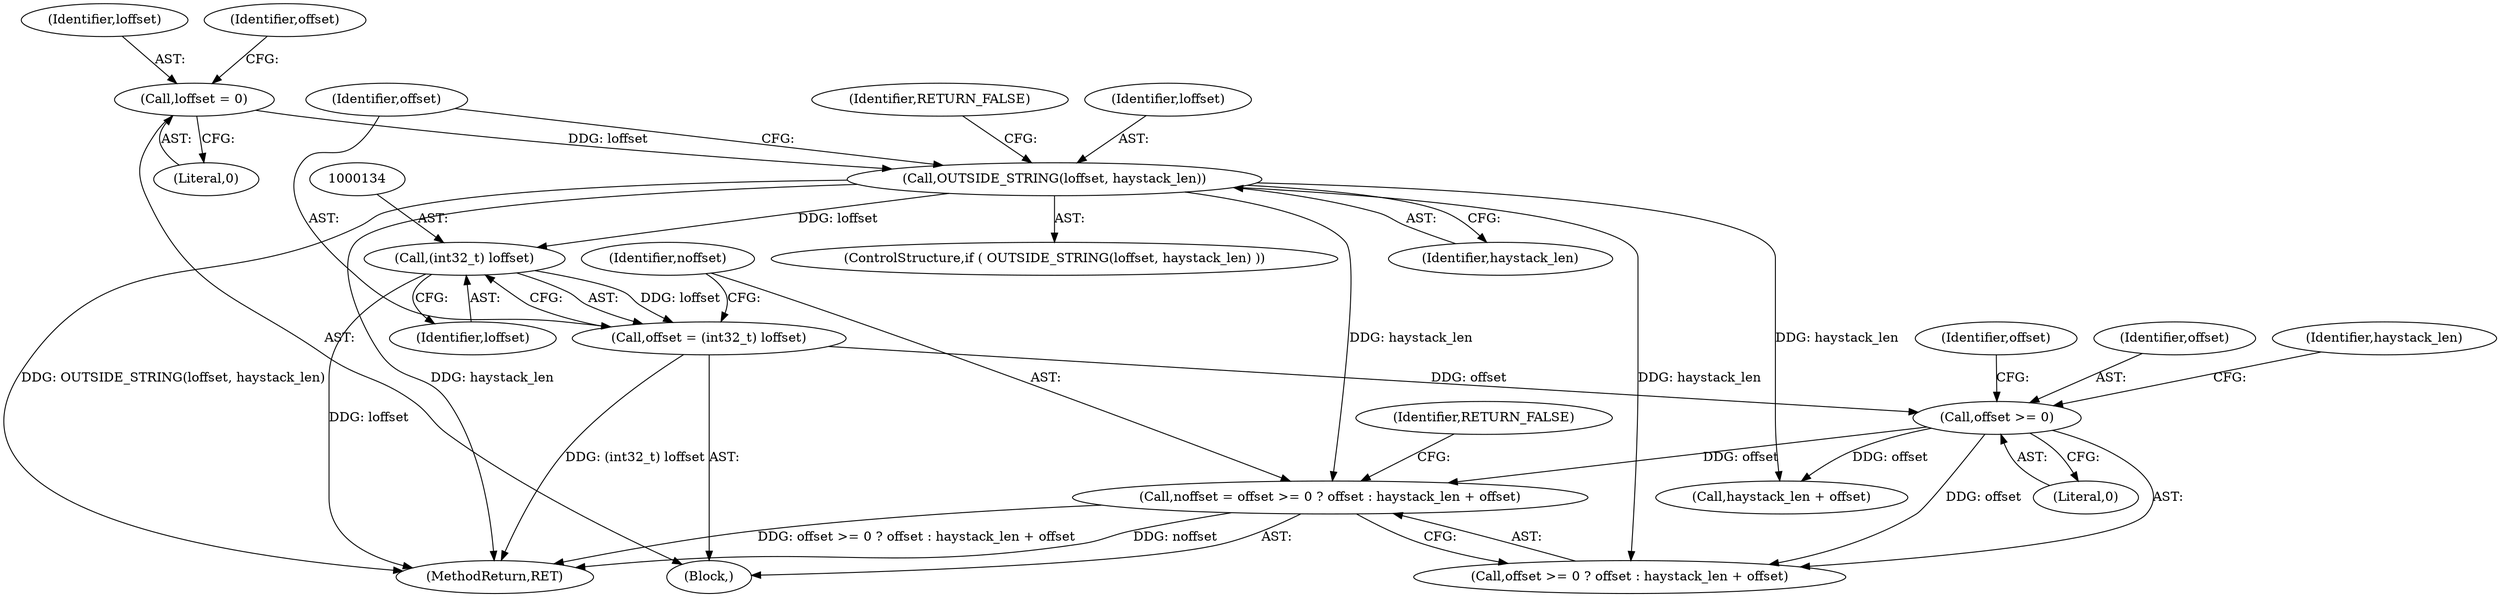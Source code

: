 digraph "0_php_fd9689745c44341b1bd6af4756f324be8abba2fb@integer" {
"1000136" [label="(Call,noffset = offset >= 0 ? offset : haystack_len + offset)"];
"1000139" [label="(Call,offset >= 0)"];
"1000131" [label="(Call,offset = (int32_t) loffset)"];
"1000133" [label="(Call,(int32_t) loffset)"];
"1000126" [label="(Call,OUTSIDE_STRING(loffset, haystack_len))"];
"1000111" [label="(Call,loffset = 0)"];
"1000112" [label="(Identifier,loffset)"];
"1000131" [label="(Call,offset = (int32_t) loffset)"];
"1000136" [label="(Call,noffset = offset >= 0 ? offset : haystack_len + offset)"];
"1000116" [label="(Identifier,offset)"];
"1000146" [label="(Identifier,RETURN_FALSE)"];
"1000138" [label="(Call,offset >= 0 ? offset : haystack_len + offset)"];
"1000111" [label="(Call,loffset = 0)"];
"1000139" [label="(Call,offset >= 0)"];
"1000133" [label="(Call,(int32_t) loffset)"];
"1000144" [label="(Identifier,haystack_len)"];
"1000137" [label="(Identifier,noffset)"];
"1000142" [label="(Identifier,offset)"];
"1000104" [label="(Block,)"];
"1000127" [label="(Identifier,loffset)"];
"1000143" [label="(Call,haystack_len + offset)"];
"1000130" [label="(Identifier,RETURN_FALSE)"];
"1000113" [label="(Literal,0)"];
"1000140" [label="(Identifier,offset)"];
"1000147" [label="(MethodReturn,RET)"];
"1000141" [label="(Literal,0)"];
"1000125" [label="(ControlStructure,if ( OUTSIDE_STRING(loffset, haystack_len) ))"];
"1000135" [label="(Identifier,loffset)"];
"1000126" [label="(Call,OUTSIDE_STRING(loffset, haystack_len))"];
"1000132" [label="(Identifier,offset)"];
"1000128" [label="(Identifier,haystack_len)"];
"1000136" -> "1000104"  [label="AST: "];
"1000136" -> "1000138"  [label="CFG: "];
"1000137" -> "1000136"  [label="AST: "];
"1000138" -> "1000136"  [label="AST: "];
"1000146" -> "1000136"  [label="CFG: "];
"1000136" -> "1000147"  [label="DDG: noffset"];
"1000136" -> "1000147"  [label="DDG: offset >= 0 ? offset : haystack_len + offset"];
"1000139" -> "1000136"  [label="DDG: offset"];
"1000126" -> "1000136"  [label="DDG: haystack_len"];
"1000139" -> "1000138"  [label="AST: "];
"1000139" -> "1000141"  [label="CFG: "];
"1000140" -> "1000139"  [label="AST: "];
"1000141" -> "1000139"  [label="AST: "];
"1000142" -> "1000139"  [label="CFG: "];
"1000144" -> "1000139"  [label="CFG: "];
"1000131" -> "1000139"  [label="DDG: offset"];
"1000139" -> "1000138"  [label="DDG: offset"];
"1000139" -> "1000143"  [label="DDG: offset"];
"1000131" -> "1000104"  [label="AST: "];
"1000131" -> "1000133"  [label="CFG: "];
"1000132" -> "1000131"  [label="AST: "];
"1000133" -> "1000131"  [label="AST: "];
"1000137" -> "1000131"  [label="CFG: "];
"1000131" -> "1000147"  [label="DDG: (int32_t) loffset"];
"1000133" -> "1000131"  [label="DDG: loffset"];
"1000133" -> "1000135"  [label="CFG: "];
"1000134" -> "1000133"  [label="AST: "];
"1000135" -> "1000133"  [label="AST: "];
"1000133" -> "1000147"  [label="DDG: loffset"];
"1000126" -> "1000133"  [label="DDG: loffset"];
"1000126" -> "1000125"  [label="AST: "];
"1000126" -> "1000128"  [label="CFG: "];
"1000127" -> "1000126"  [label="AST: "];
"1000128" -> "1000126"  [label="AST: "];
"1000130" -> "1000126"  [label="CFG: "];
"1000132" -> "1000126"  [label="CFG: "];
"1000126" -> "1000147"  [label="DDG: OUTSIDE_STRING(loffset, haystack_len)"];
"1000126" -> "1000147"  [label="DDG: haystack_len"];
"1000111" -> "1000126"  [label="DDG: loffset"];
"1000126" -> "1000138"  [label="DDG: haystack_len"];
"1000126" -> "1000143"  [label="DDG: haystack_len"];
"1000111" -> "1000104"  [label="AST: "];
"1000111" -> "1000113"  [label="CFG: "];
"1000112" -> "1000111"  [label="AST: "];
"1000113" -> "1000111"  [label="AST: "];
"1000116" -> "1000111"  [label="CFG: "];
}
